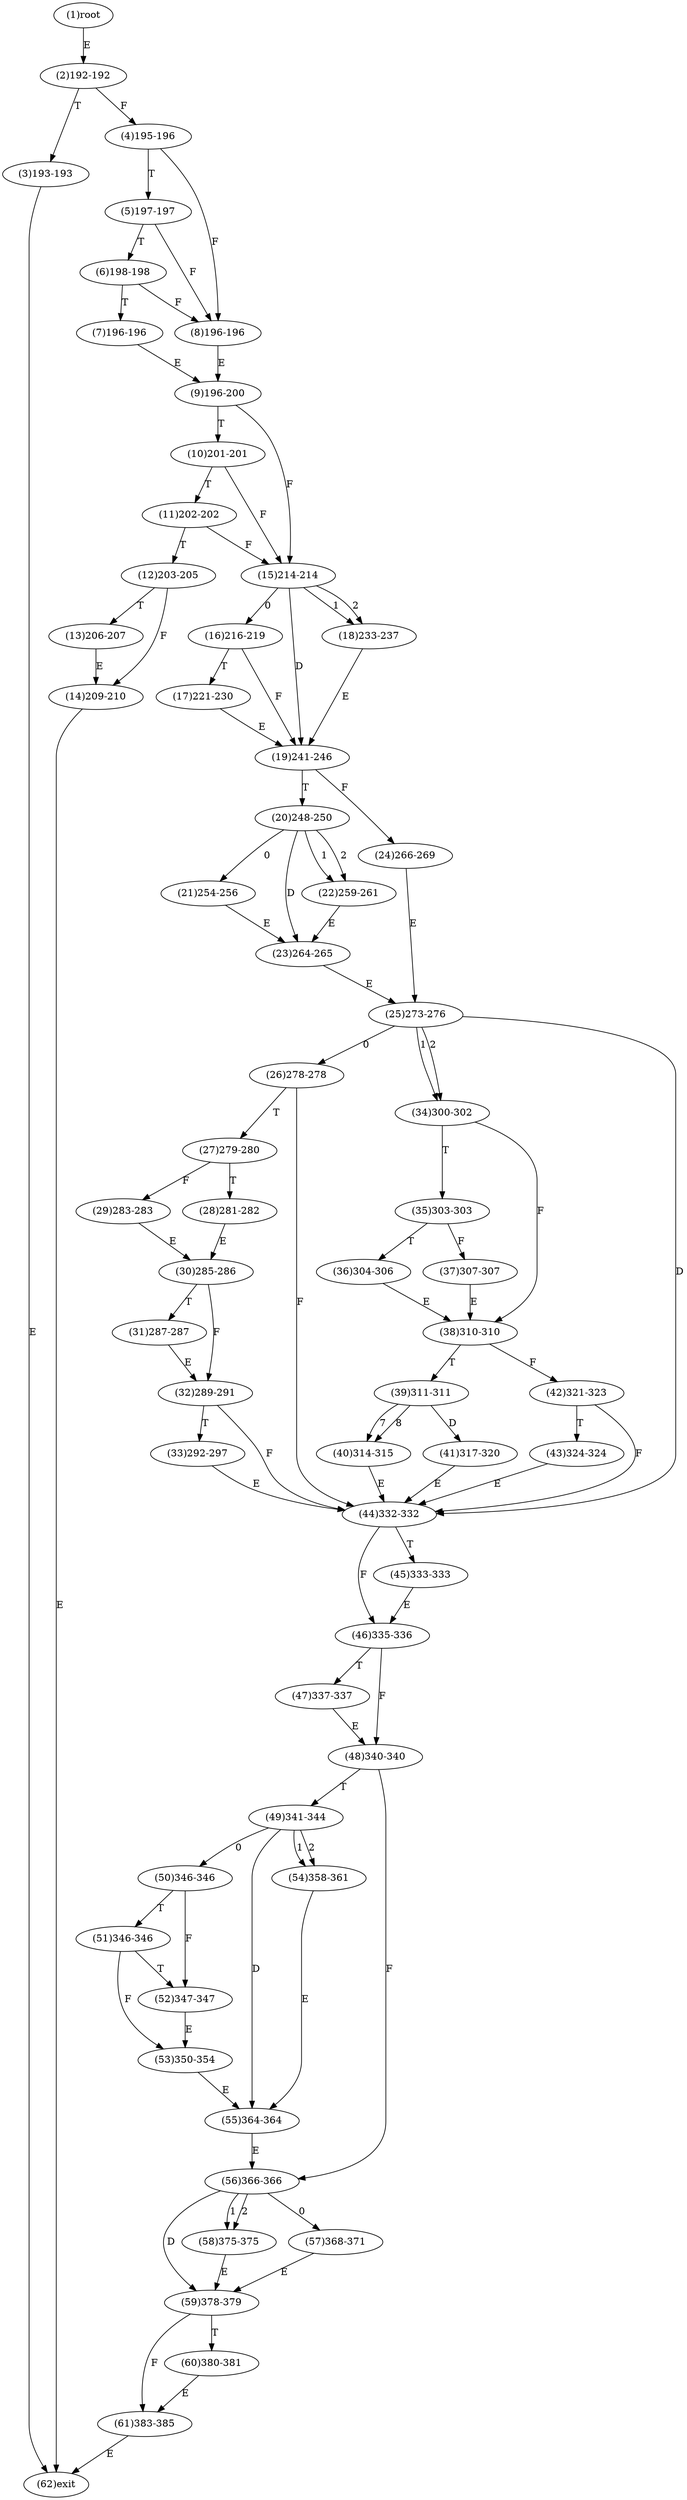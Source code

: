 digraph "" { 
1[ label="(1)root"];
2[ label="(2)192-192"];
3[ label="(3)193-193"];
4[ label="(4)195-196"];
5[ label="(5)197-197"];
6[ label="(6)198-198"];
7[ label="(7)196-196"];
8[ label="(8)196-196"];
9[ label="(9)196-200"];
10[ label="(10)201-201"];
11[ label="(11)202-202"];
12[ label="(12)203-205"];
13[ label="(13)206-207"];
14[ label="(14)209-210"];
15[ label="(15)214-214"];
17[ label="(17)221-230"];
16[ label="(16)216-219"];
19[ label="(19)241-246"];
18[ label="(18)233-237"];
21[ label="(21)254-256"];
20[ label="(20)248-250"];
23[ label="(23)264-265"];
22[ label="(22)259-261"];
25[ label="(25)273-276"];
24[ label="(24)266-269"];
27[ label="(27)279-280"];
26[ label="(26)278-278"];
29[ label="(29)283-283"];
28[ label="(28)281-282"];
31[ label="(31)287-287"];
30[ label="(30)285-286"];
34[ label="(34)300-302"];
35[ label="(35)303-303"];
32[ label="(32)289-291"];
33[ label="(33)292-297"];
38[ label="(38)310-310"];
39[ label="(39)311-311"];
36[ label="(36)304-306"];
37[ label="(37)307-307"];
42[ label="(42)321-323"];
43[ label="(43)324-324"];
40[ label="(40)314-315"];
41[ label="(41)317-320"];
46[ label="(46)335-336"];
47[ label="(47)337-337"];
44[ label="(44)332-332"];
45[ label="(45)333-333"];
51[ label="(51)346-346"];
50[ label="(50)346-346"];
49[ label="(49)341-344"];
48[ label="(48)340-340"];
55[ label="(55)364-364"];
54[ label="(54)358-361"];
53[ label="(53)350-354"];
52[ label="(52)347-347"];
59[ label="(59)378-379"];
58[ label="(58)375-375"];
57[ label="(57)368-371"];
56[ label="(56)366-366"];
62[ label="(62)exit"];
61[ label="(61)383-385"];
60[ label="(60)380-381"];
1->2[ label="E"];
2->4[ label="F"];
2->3[ label="T"];
3->62[ label="E"];
4->8[ label="F"];
4->5[ label="T"];
5->8[ label="F"];
5->6[ label="T"];
6->8[ label="F"];
6->7[ label="T"];
7->9[ label="E"];
8->9[ label="E"];
9->15[ label="F"];
9->10[ label="T"];
10->15[ label="F"];
10->11[ label="T"];
11->15[ label="F"];
11->12[ label="T"];
12->14[ label="F"];
12->13[ label="T"];
13->14[ label="E"];
14->62[ label="E"];
15->16[ label="0"];
15->18[ label="1"];
15->18[ label="2"];
15->19[ label="D"];
16->19[ label="F"];
16->17[ label="T"];
17->19[ label="E"];
18->19[ label="E"];
19->24[ label="F"];
19->20[ label="T"];
20->21[ label="0"];
20->22[ label="1"];
20->22[ label="2"];
20->23[ label="D"];
21->23[ label="E"];
22->23[ label="E"];
23->25[ label="E"];
24->25[ label="E"];
25->26[ label="0"];
25->34[ label="1"];
25->34[ label="2"];
25->44[ label="D"];
26->44[ label="F"];
26->27[ label="T"];
27->29[ label="F"];
27->28[ label="T"];
28->30[ label="E"];
29->30[ label="E"];
30->32[ label="F"];
30->31[ label="T"];
31->32[ label="E"];
32->44[ label="F"];
32->33[ label="T"];
33->44[ label="E"];
34->38[ label="F"];
34->35[ label="T"];
35->37[ label="F"];
35->36[ label="T"];
36->38[ label="E"];
37->38[ label="E"];
38->42[ label="F"];
38->39[ label="T"];
39->40[ label="7"];
39->40[ label="8"];
39->41[ label="D"];
40->44[ label="E"];
41->44[ label="E"];
42->44[ label="F"];
42->43[ label="T"];
43->44[ label="E"];
44->46[ label="F"];
44->45[ label="T"];
45->46[ label="E"];
46->48[ label="F"];
46->47[ label="T"];
47->48[ label="E"];
48->56[ label="F"];
48->49[ label="T"];
49->50[ label="0"];
49->54[ label="1"];
49->54[ label="2"];
49->55[ label="D"];
50->52[ label="F"];
50->51[ label="T"];
51->53[ label="F"];
51->52[ label="T"];
52->53[ label="E"];
53->55[ label="E"];
54->55[ label="E"];
55->56[ label="E"];
56->57[ label="0"];
56->58[ label="1"];
56->58[ label="2"];
56->59[ label="D"];
57->59[ label="E"];
58->59[ label="E"];
59->61[ label="F"];
59->60[ label="T"];
60->61[ label="E"];
61->62[ label="E"];
}